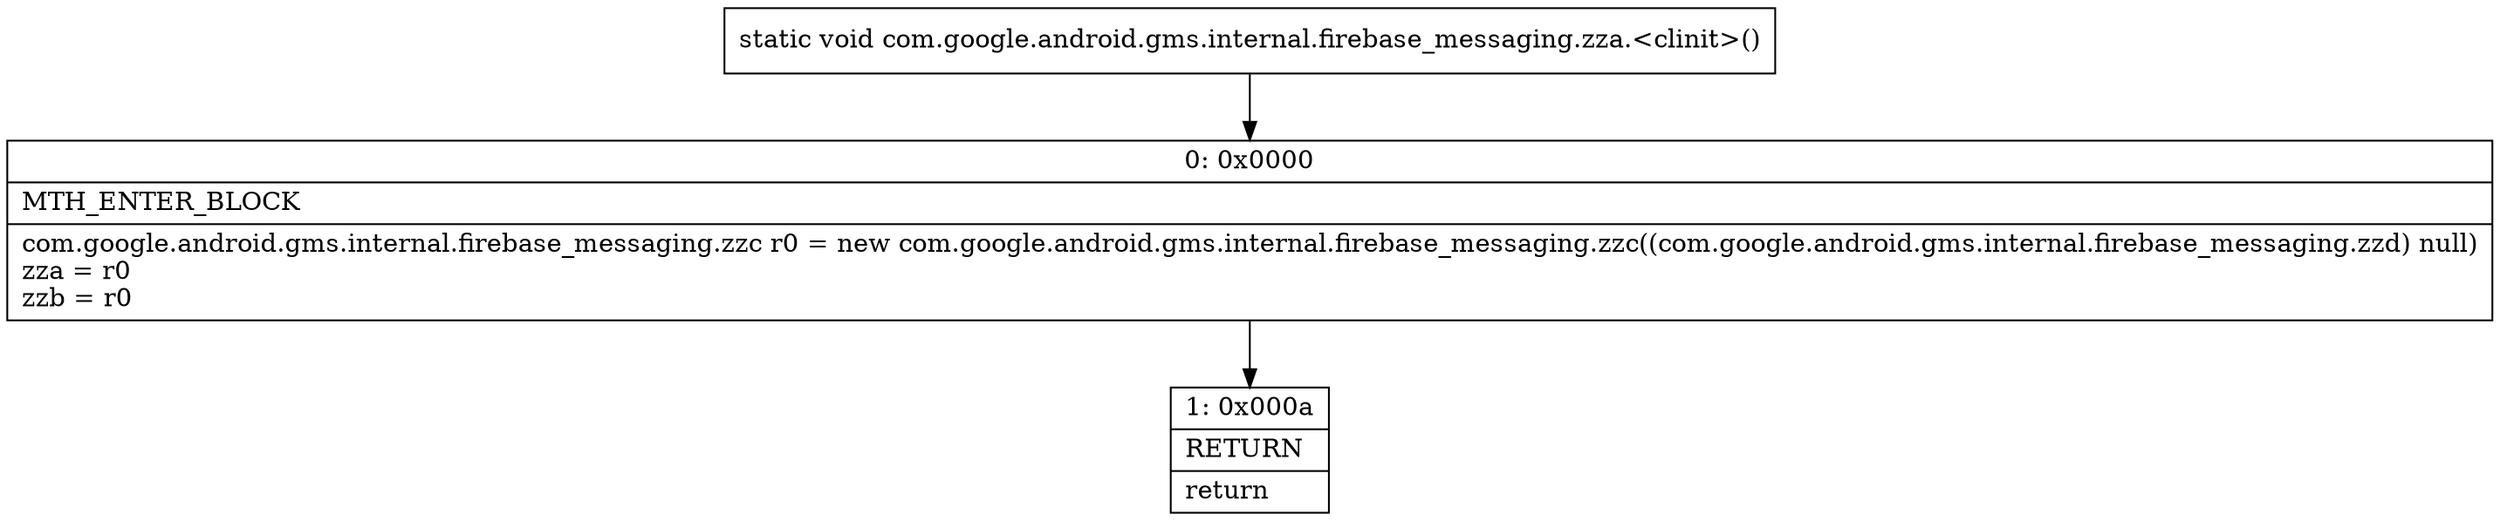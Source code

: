 digraph "CFG forcom.google.android.gms.internal.firebase_messaging.zza.\<clinit\>()V" {
Node_0 [shape=record,label="{0\:\ 0x0000|MTH_ENTER_BLOCK\l|com.google.android.gms.internal.firebase_messaging.zzc r0 = new com.google.android.gms.internal.firebase_messaging.zzc((com.google.android.gms.internal.firebase_messaging.zzd) null)\lzza = r0\lzzb = r0\l}"];
Node_1 [shape=record,label="{1\:\ 0x000a|RETURN\l|return\l}"];
MethodNode[shape=record,label="{static void com.google.android.gms.internal.firebase_messaging.zza.\<clinit\>() }"];
MethodNode -> Node_0;
Node_0 -> Node_1;
}

